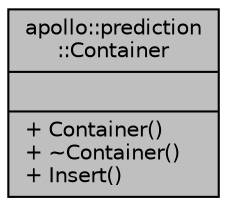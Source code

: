 digraph "apollo::prediction::Container"
{
  edge [fontname="Helvetica",fontsize="10",labelfontname="Helvetica",labelfontsize="10"];
  node [fontname="Helvetica",fontsize="10",shape=record];
  Node1 [label="{apollo::prediction\l::Container\n||+ Container()\l+ ~Container()\l+ Insert()\l}",height=0.2,width=0.4,color="black", fillcolor="grey75", style="filled" fontcolor="black"];
}
